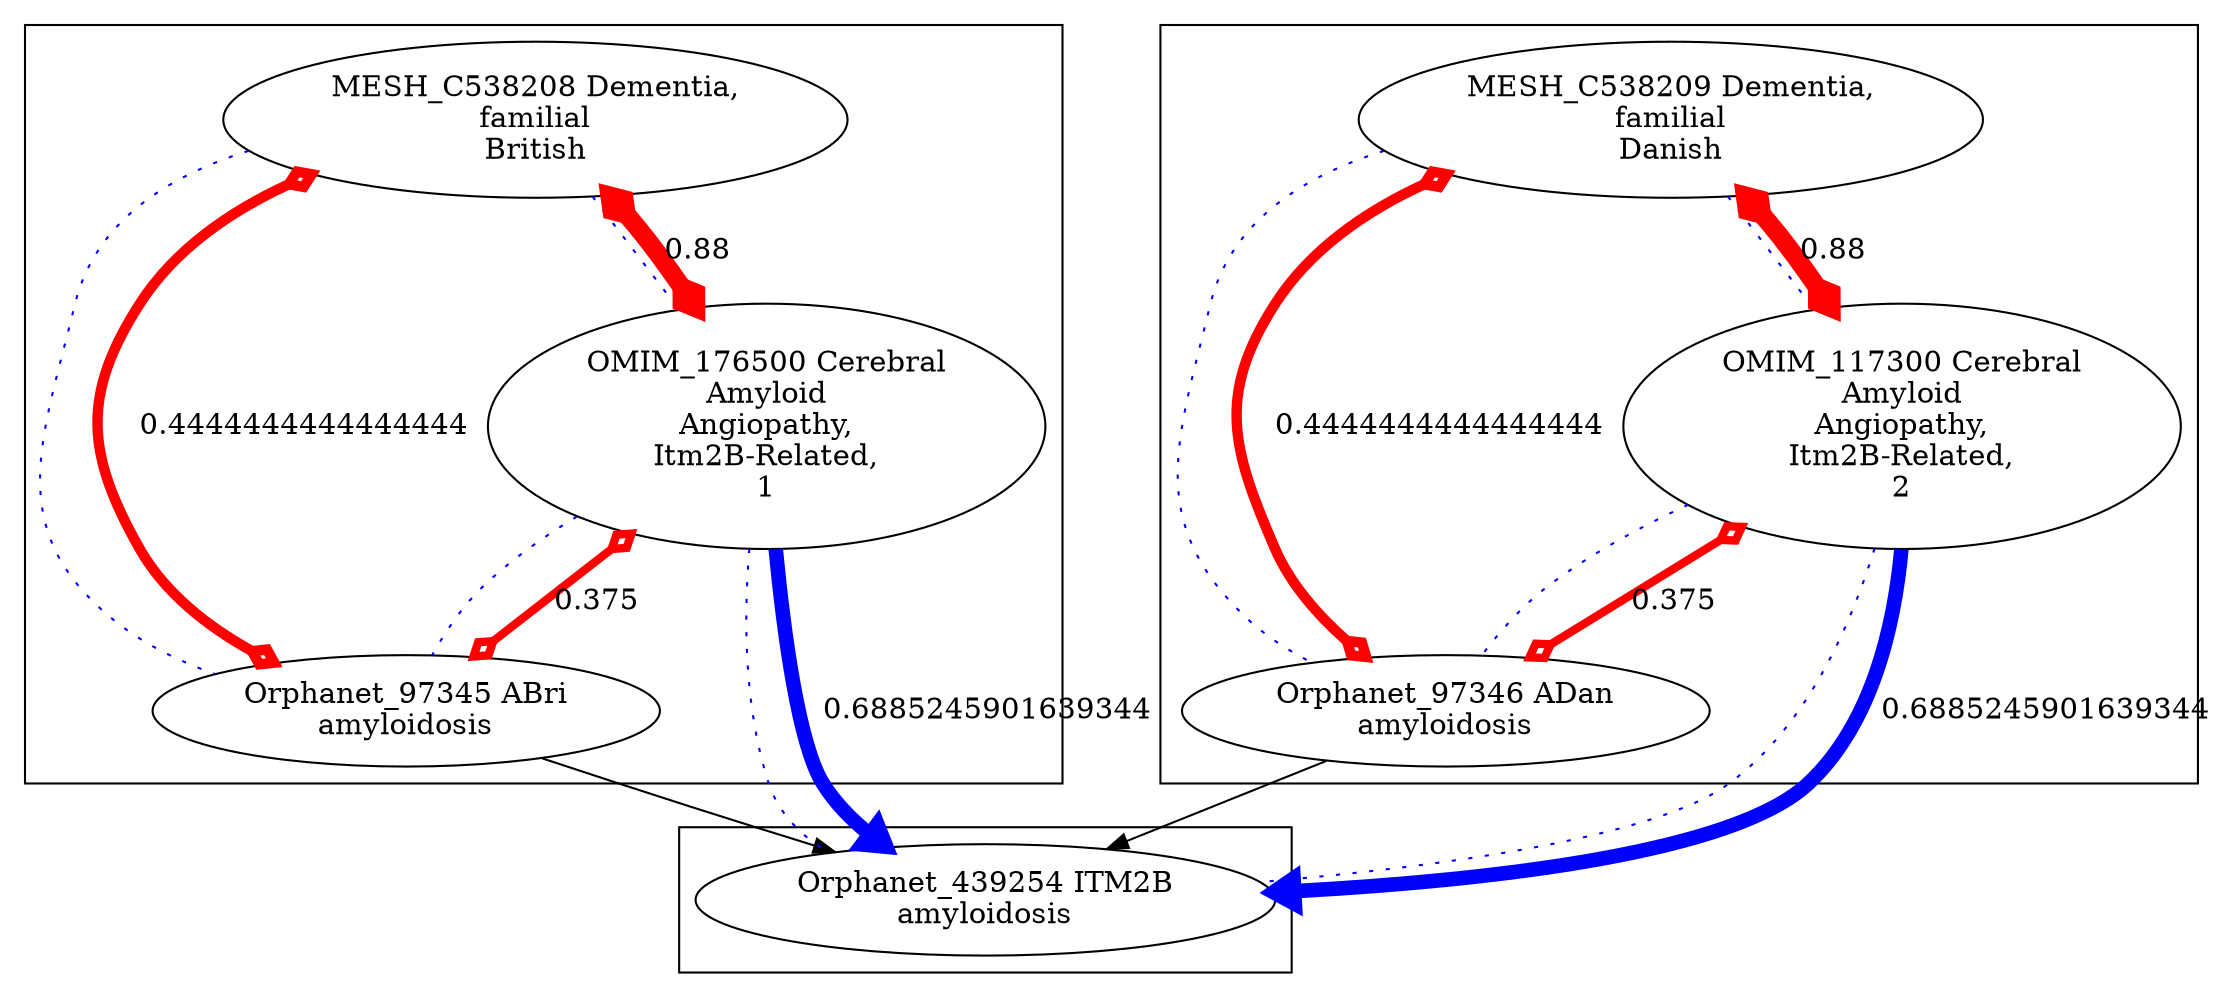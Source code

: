 digraph cliquegraph {
subgraph cluster_Orphanet_439254 {Orphanet_439254 [ label="Orphanet_439254 ITM2B
amyloidosis" ];}

subgraph cluster_Orphanet_97345 {Orphanet_97345 [ label="Orphanet_97345 ABri
amyloidosis" ];
MESH_C538208 [ label="MESH_C538208 Dementia,
familial
British" ];
OMIM_176500 [ label="OMIM_176500 Cerebral
Amyloid
Angiopathy,
Itm2B-Related,
1" ];}

subgraph cluster_MESH_C538209 {MESH_C538209 [ label="MESH_C538209 Dementia,
familial
Danish" ];
OMIM_117300 [ label="OMIM_117300 Cerebral
Amyloid
Angiopathy,
Itm2B-Related,
2" ];
Orphanet_97346 [ label="Orphanet_97346 ADan
amyloidosis" ];}
Orphanet_97345 -> Orphanet_439254 [ arrowhead = normal, penwidth=1, color=black, label="", style=solid]

Orphanet_97346 -> Orphanet_439254 [ arrowhead = normal, penwidth=1, color=black, label="", style=solid]
OMIM_117300 -> Orphanet_97346 [ arrowhead = none, penwidth=1, color=blue, label="", style=dotted]

MESH_C538209 -> OMIM_117300 [ arrowhead = none, penwidth=1, color=blue, label="", style=dotted]

MESH_C538208 -> OMIM_176500 [ arrowhead = none, penwidth=1, color=blue, label="", style=dotted]

OMIM_117300 -> Orphanet_439254 [ arrowhead = none, penwidth=1, color=blue, label="", style=dotted]

OMIM_176500 -> Orphanet_439254 [ arrowhead = none, penwidth=1, color=blue, label="", style=dotted]

MESH_C538208 -> Orphanet_97345 [ arrowhead = none, penwidth=1, color=blue, label="", style=dotted]

MESH_C538209 -> Orphanet_97346 [ arrowhead = none, penwidth=1, color=blue, label="", style=dotted]

OMIM_176500 -> Orphanet_97345 [ arrowhead = none, penwidth=1, color=blue, label="", style=dotted]
OMIM_117300 -> Orphanet_97346 [ arrowhead = ediamond, penwidth=4, color=red, label="0.375", style=solid, arrowtail=ediamond, dir=both]

MESH_C538209 -> OMIM_117300 [ arrowhead = ediamond, penwidth=9, color=red, label="0.88", style=solid, arrowtail=ediamond, dir=both]

OMIM_117300 -> Orphanet_439254 [ arrowhead = normal, penwidth=7, color=blue, label="0.6885245901639344", style=solid]

MESH_C538208 -> Orphanet_97345 [ arrowhead = ediamond, penwidth=5, color=red, label="0.4444444444444444", style=solid, arrowtail=ediamond, dir=both]

MESH_C538209 -> Orphanet_97346 [ arrowhead = ediamond, penwidth=5, color=red, label="0.4444444444444444", style=solid, arrowtail=ediamond, dir=both]

MESH_C538208 -> OMIM_176500 [ arrowhead = ediamond, penwidth=9, color=red, label="0.88", style=solid, arrowtail=ediamond, dir=both]

OMIM_176500 -> Orphanet_97345 [ arrowhead = ediamond, penwidth=4, color=red, label="0.375", style=solid, arrowtail=ediamond, dir=both]

OMIM_176500 -> Orphanet_439254 [ arrowhead = normal, penwidth=7, color=blue, label="0.6885245901639344", style=solid]
}